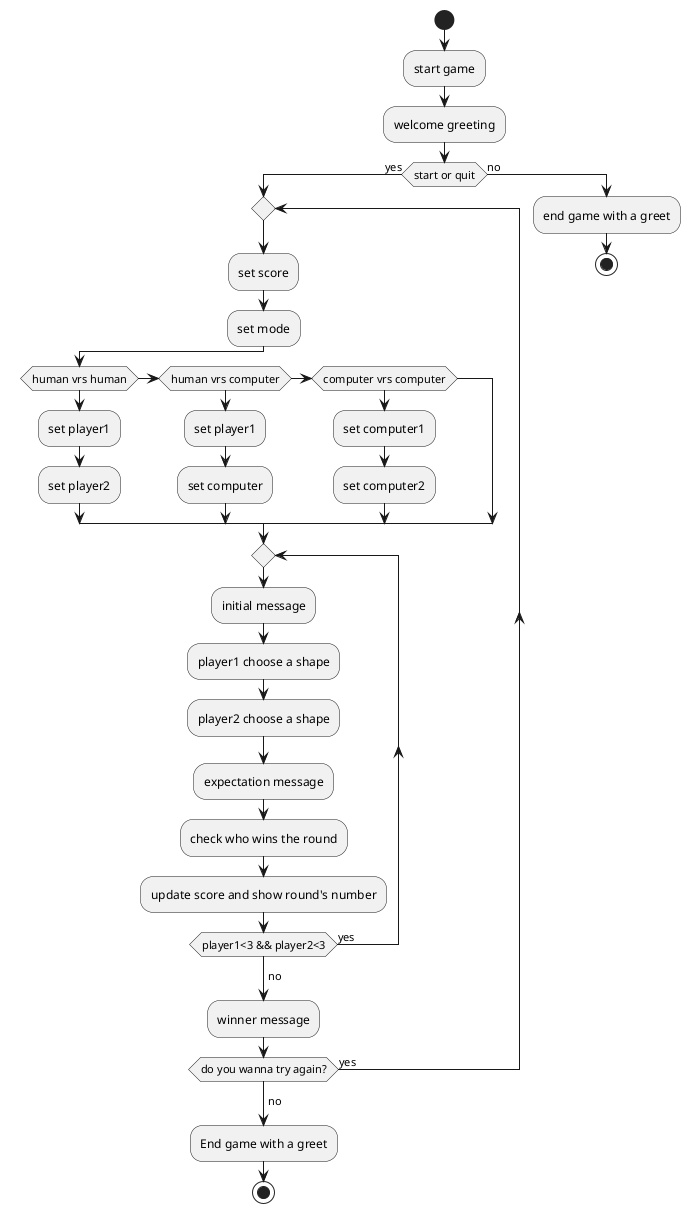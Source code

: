 @startuml flowchart

start;
:start game;
:welcome greeting;
if(start or quit) then (yes)
    repeat
        :set score;
        :set mode;
            if(human vrs human) then
                :set player1;
                :set player2;
            elseif (human vrs computer) then
                :set player1;
                :set computer;
            elseif (computer vrs computer) then
                :set computer1;
                :set computer2;
        endif
            repeat
                :initial message;
                :player1 choose a shape;
                :player2 choose a shape;
                :expectation message;
                :check who wins the round;
                :update score and show round's number;
            repeat while (player1<3 && player2<3) is (yes)
            ->no;
            :winner message;
        
        repeat while(do you wanna try again?) is (yes)
        -> no;
        :End game with a greet;
        stop;
else (no)
:end game with a greet;
stop;

@enduml